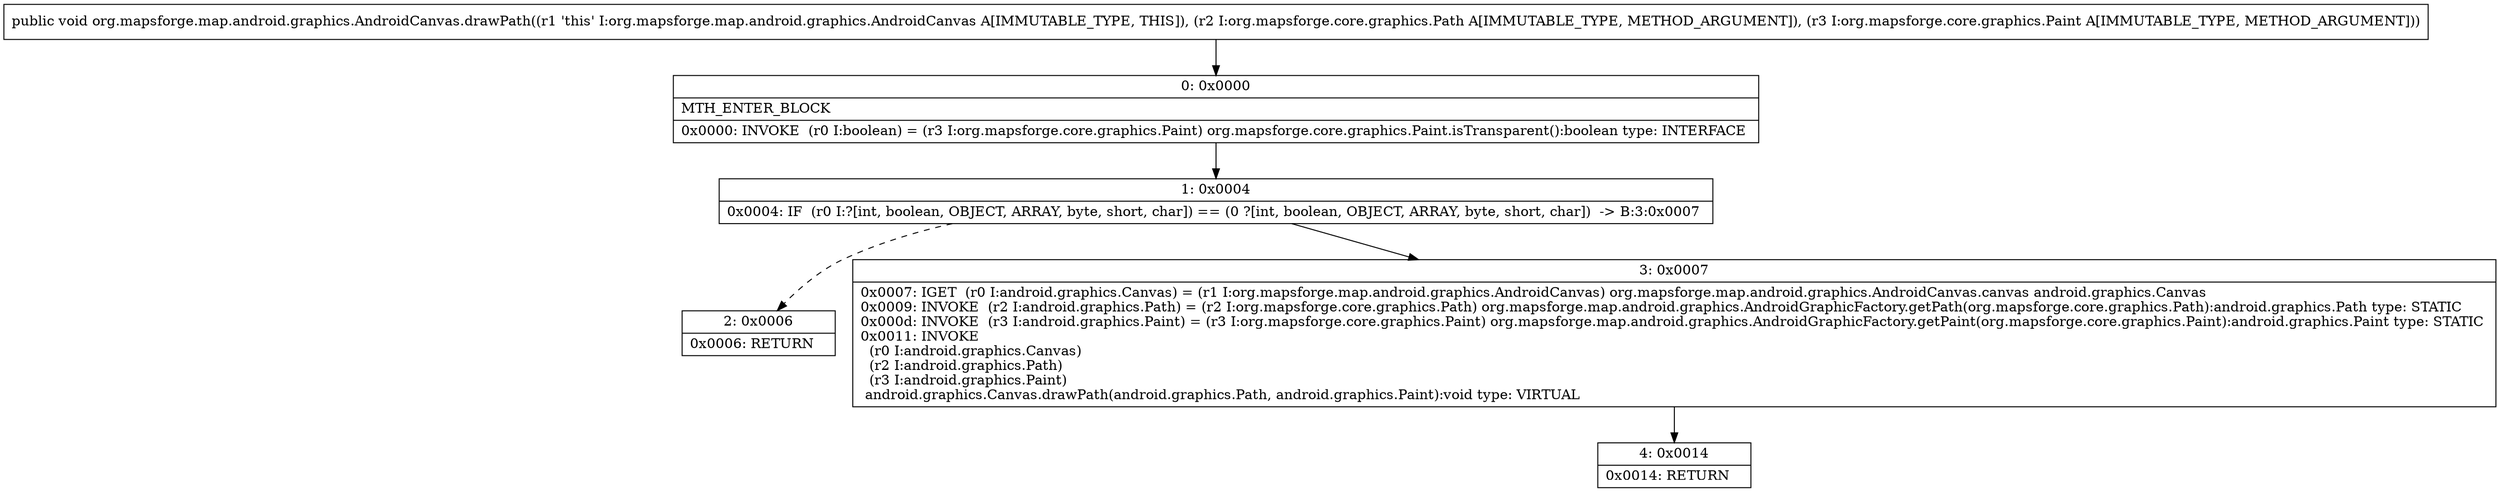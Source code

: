 digraph "CFG fororg.mapsforge.map.android.graphics.AndroidCanvas.drawPath(Lorg\/mapsforge\/core\/graphics\/Path;Lorg\/mapsforge\/core\/graphics\/Paint;)V" {
Node_0 [shape=record,label="{0\:\ 0x0000|MTH_ENTER_BLOCK\l|0x0000: INVOKE  (r0 I:boolean) = (r3 I:org.mapsforge.core.graphics.Paint) org.mapsforge.core.graphics.Paint.isTransparent():boolean type: INTERFACE \l}"];
Node_1 [shape=record,label="{1\:\ 0x0004|0x0004: IF  (r0 I:?[int, boolean, OBJECT, ARRAY, byte, short, char]) == (0 ?[int, boolean, OBJECT, ARRAY, byte, short, char])  \-\> B:3:0x0007 \l}"];
Node_2 [shape=record,label="{2\:\ 0x0006|0x0006: RETURN   \l}"];
Node_3 [shape=record,label="{3\:\ 0x0007|0x0007: IGET  (r0 I:android.graphics.Canvas) = (r1 I:org.mapsforge.map.android.graphics.AndroidCanvas) org.mapsforge.map.android.graphics.AndroidCanvas.canvas android.graphics.Canvas \l0x0009: INVOKE  (r2 I:android.graphics.Path) = (r2 I:org.mapsforge.core.graphics.Path) org.mapsforge.map.android.graphics.AndroidGraphicFactory.getPath(org.mapsforge.core.graphics.Path):android.graphics.Path type: STATIC \l0x000d: INVOKE  (r3 I:android.graphics.Paint) = (r3 I:org.mapsforge.core.graphics.Paint) org.mapsforge.map.android.graphics.AndroidGraphicFactory.getPaint(org.mapsforge.core.graphics.Paint):android.graphics.Paint type: STATIC \l0x0011: INVOKE  \l  (r0 I:android.graphics.Canvas)\l  (r2 I:android.graphics.Path)\l  (r3 I:android.graphics.Paint)\l android.graphics.Canvas.drawPath(android.graphics.Path, android.graphics.Paint):void type: VIRTUAL \l}"];
Node_4 [shape=record,label="{4\:\ 0x0014|0x0014: RETURN   \l}"];
MethodNode[shape=record,label="{public void org.mapsforge.map.android.graphics.AndroidCanvas.drawPath((r1 'this' I:org.mapsforge.map.android.graphics.AndroidCanvas A[IMMUTABLE_TYPE, THIS]), (r2 I:org.mapsforge.core.graphics.Path A[IMMUTABLE_TYPE, METHOD_ARGUMENT]), (r3 I:org.mapsforge.core.graphics.Paint A[IMMUTABLE_TYPE, METHOD_ARGUMENT])) }"];
MethodNode -> Node_0;
Node_0 -> Node_1;
Node_1 -> Node_2[style=dashed];
Node_1 -> Node_3;
Node_3 -> Node_4;
}

